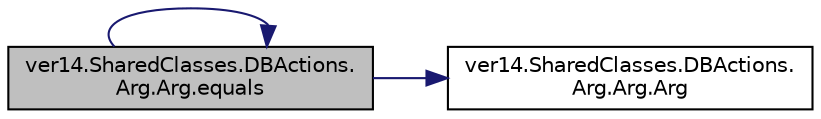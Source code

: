 digraph "ver14.SharedClasses.DBActions.Arg.Arg.equals"
{
 // LATEX_PDF_SIZE
  edge [fontname="Helvetica",fontsize="10",labelfontname="Helvetica",labelfontsize="10"];
  node [fontname="Helvetica",fontsize="10",shape=record];
  rankdir="LR";
  Node1 [label="ver14.SharedClasses.DBActions.\lArg.Arg.equals",height=0.2,width=0.4,color="black", fillcolor="grey75", style="filled", fontcolor="black",tooltip=" "];
  Node1 -> Node2 [color="midnightblue",fontsize="10",style="solid",fontname="Helvetica"];
  Node2 [label="ver14.SharedClasses.DBActions.\lArg.Arg.Arg",height=0.2,width=0.4,color="black", fillcolor="white", style="filled",URL="$classver14_1_1_shared_classes_1_1_d_b_actions_1_1_arg_1_1_arg.html#abd03fe2667eb17de6bc29764fbacc3db",tooltip=" "];
  Node1 -> Node1 [color="midnightblue",fontsize="10",style="solid",fontname="Helvetica"];
}
